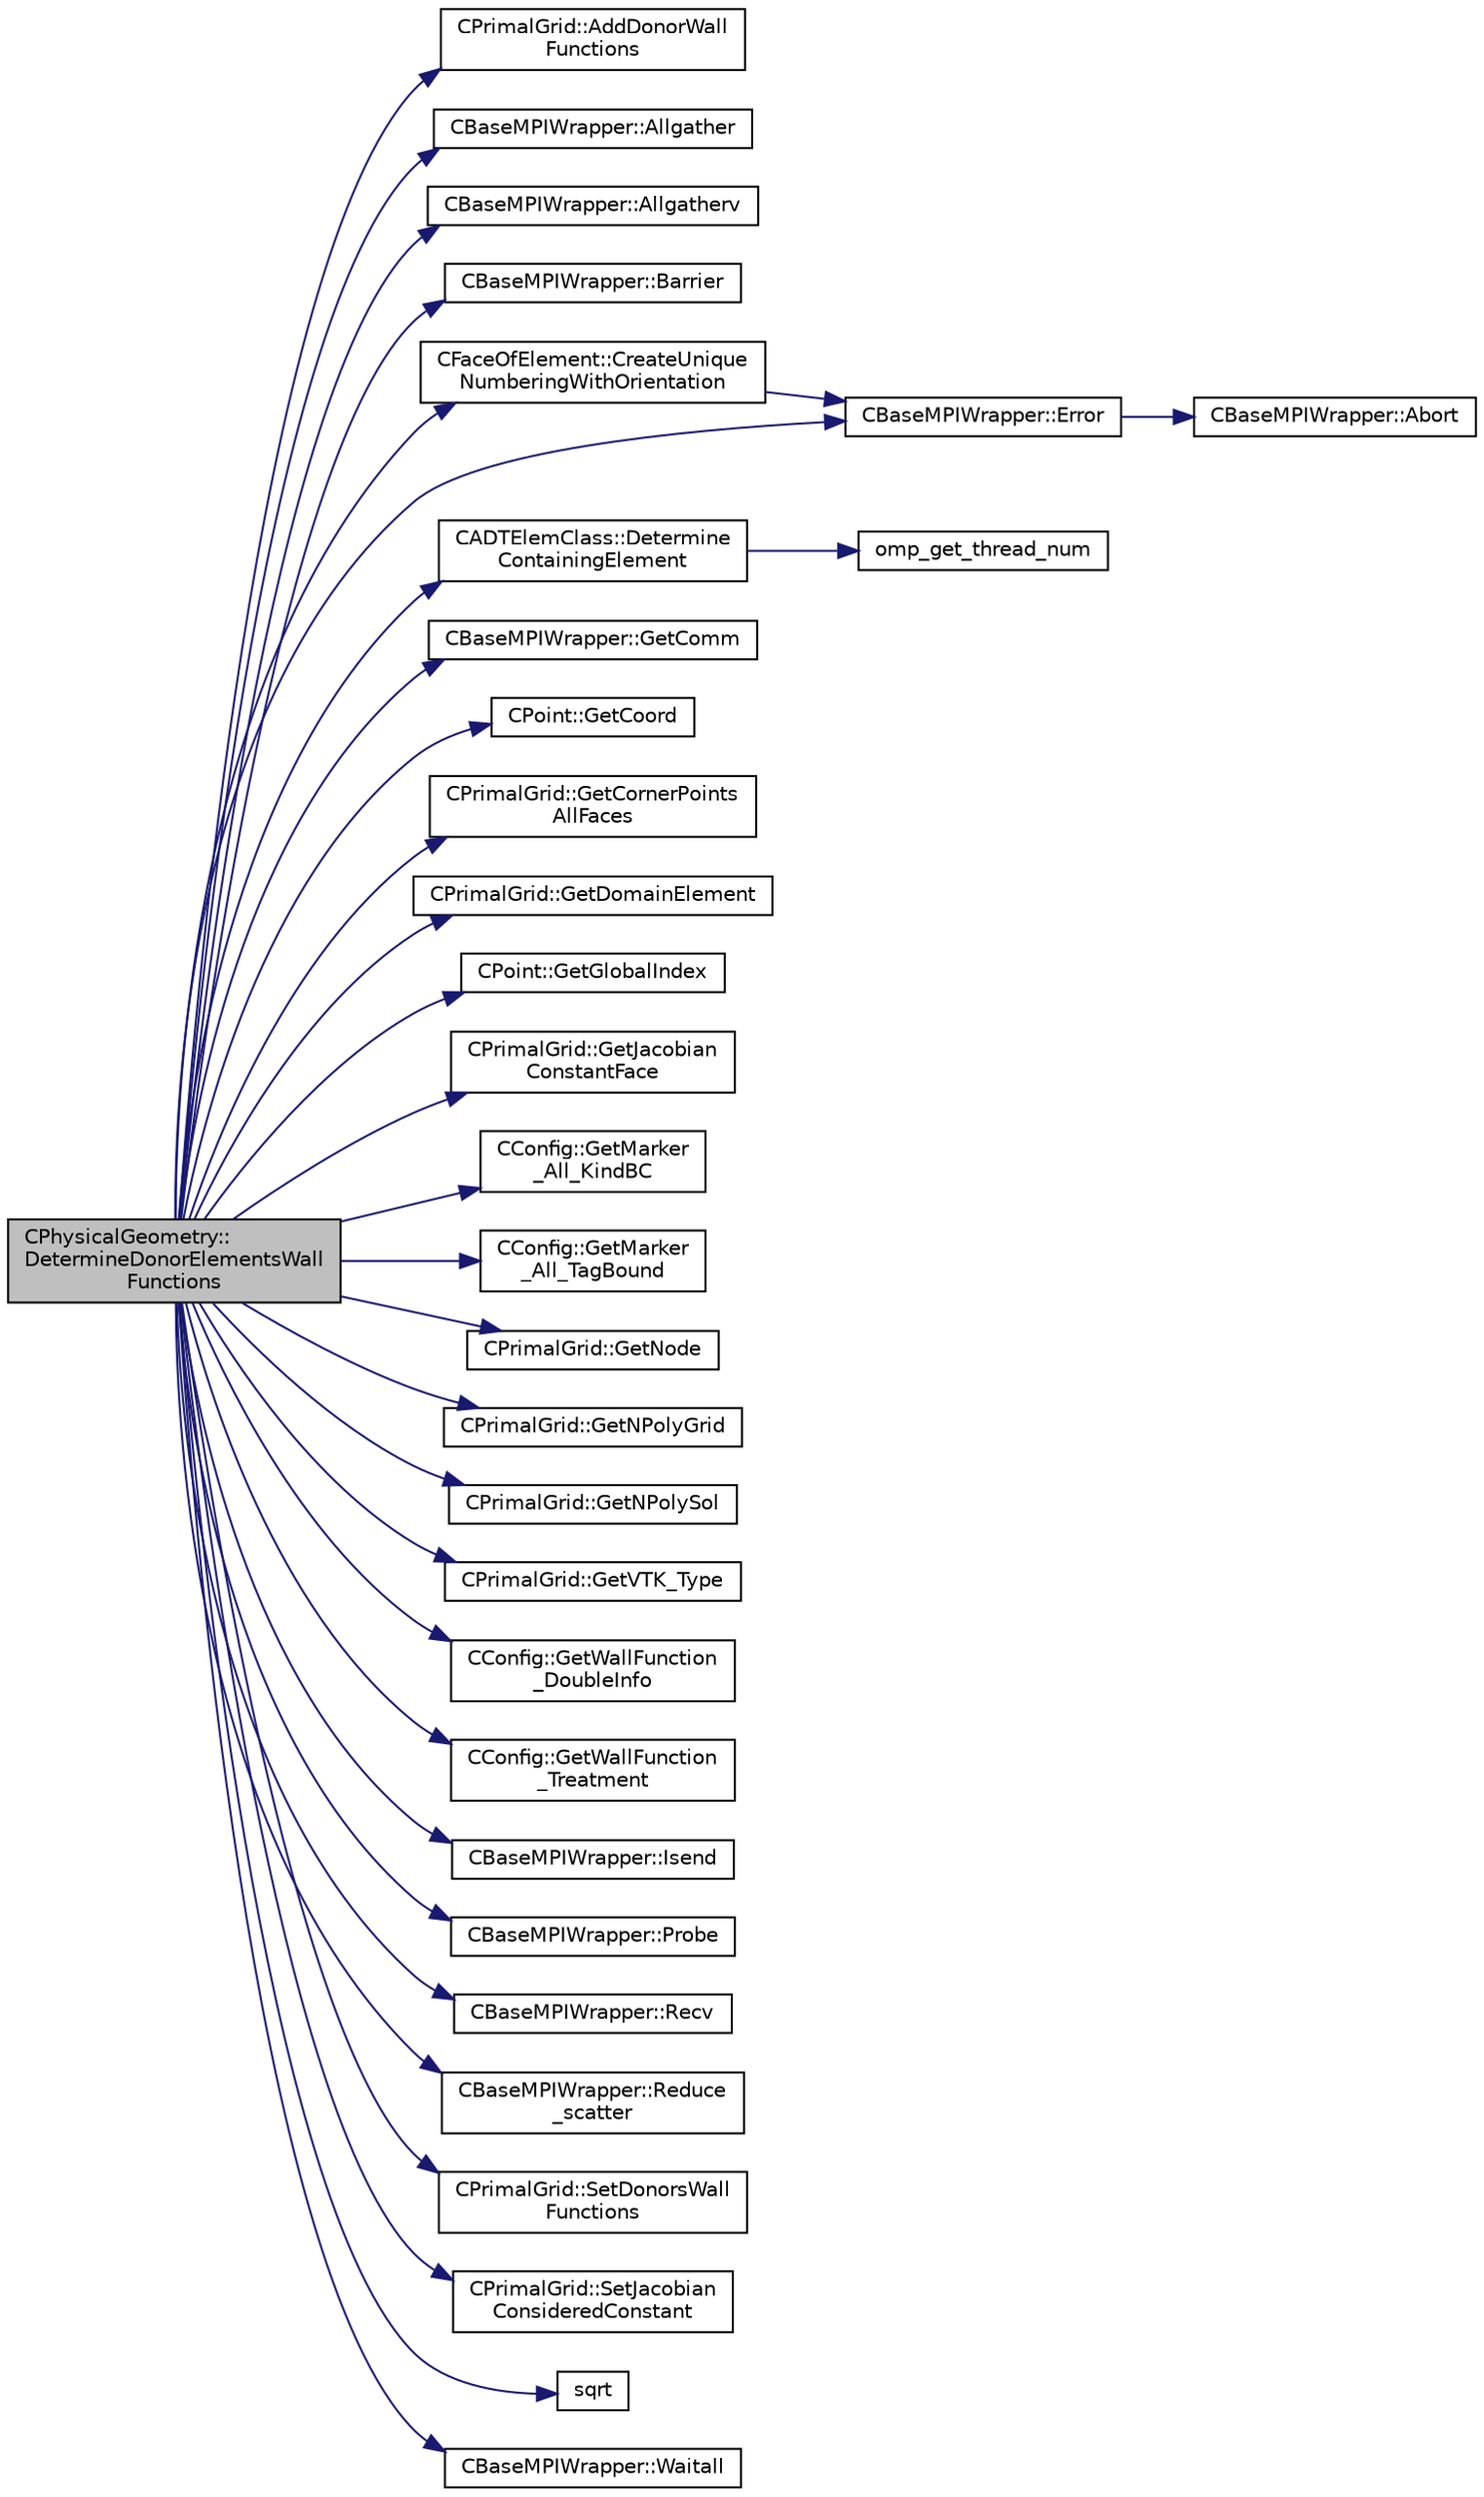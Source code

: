 digraph "CPhysicalGeometry::DetermineDonorElementsWallFunctions"
{
 // LATEX_PDF_SIZE
  edge [fontname="Helvetica",fontsize="10",labelfontname="Helvetica",labelfontsize="10"];
  node [fontname="Helvetica",fontsize="10",shape=record];
  rankdir="LR";
  Node1 [label="CPhysicalGeometry::\lDetermineDonorElementsWall\lFunctions",height=0.2,width=0.4,color="black", fillcolor="grey75", style="filled", fontcolor="black",tooltip="Determine the donor elements for the boundary elements on viscous wall boundaries when wall functions..."];
  Node1 -> Node2 [color="midnightblue",fontsize="10",style="solid",fontname="Helvetica"];
  Node2 [label="CPrimalGrid::AddDonorWall\lFunctions",height=0.2,width=0.4,color="black", fillcolor="white", style="filled",URL="$classCPrimalGrid.html#a6ddbdaaab25827a6702bb6f8797e4dd5",tooltip="Virtual function to add the given donor ID to the donor elements for the wall function treatment."];
  Node1 -> Node3 [color="midnightblue",fontsize="10",style="solid",fontname="Helvetica"];
  Node3 [label="CBaseMPIWrapper::Allgather",height=0.2,width=0.4,color="black", fillcolor="white", style="filled",URL="$classCBaseMPIWrapper.html#a137ef06ade0c4f94d2a61f9b8817b6a7",tooltip=" "];
  Node1 -> Node4 [color="midnightblue",fontsize="10",style="solid",fontname="Helvetica"];
  Node4 [label="CBaseMPIWrapper::Allgatherv",height=0.2,width=0.4,color="black", fillcolor="white", style="filled",URL="$classCBaseMPIWrapper.html#a1c8c3f6d23fd0833c8cd8ef23b0beded",tooltip=" "];
  Node1 -> Node5 [color="midnightblue",fontsize="10",style="solid",fontname="Helvetica"];
  Node5 [label="CBaseMPIWrapper::Barrier",height=0.2,width=0.4,color="black", fillcolor="white", style="filled",URL="$classCBaseMPIWrapper.html#a33bad5506b8315fde26c1f31a42ce97c",tooltip=" "];
  Node1 -> Node6 [color="midnightblue",fontsize="10",style="solid",fontname="Helvetica"];
  Node6 [label="CFaceOfElement::CreateUnique\lNumberingWithOrientation",height=0.2,width=0.4,color="black", fillcolor="white", style="filled",URL="$classCFaceOfElement.html#aa4d87bea8ad3cf2bf6ccf58099605f85",tooltip=" "];
  Node6 -> Node7 [color="midnightblue",fontsize="10",style="solid",fontname="Helvetica"];
  Node7 [label="CBaseMPIWrapper::Error",height=0.2,width=0.4,color="black", fillcolor="white", style="filled",URL="$classCBaseMPIWrapper.html#a04457c47629bda56704e6a8804833eeb",tooltip=" "];
  Node7 -> Node8 [color="midnightblue",fontsize="10",style="solid",fontname="Helvetica"];
  Node8 [label="CBaseMPIWrapper::Abort",height=0.2,width=0.4,color="black", fillcolor="white", style="filled",URL="$classCBaseMPIWrapper.html#af7297d861dca86b45cf561b6ab642e8f",tooltip=" "];
  Node1 -> Node9 [color="midnightblue",fontsize="10",style="solid",fontname="Helvetica"];
  Node9 [label="CADTElemClass::Determine\lContainingElement",height=0.2,width=0.4,color="black", fillcolor="white", style="filled",URL="$classCADTElemClass.html#a2708b4c5925a10d57edba3630fb19bcb",tooltip="Function, which determines the element that contains the given coordinate."];
  Node9 -> Node10 [color="midnightblue",fontsize="10",style="solid",fontname="Helvetica"];
  Node10 [label="omp_get_thread_num",height=0.2,width=0.4,color="black", fillcolor="white", style="filled",URL="$omp__structure_8hpp.html#aad63dd7e34961dbbd2e8774e7f6bc2d0",tooltip="Index of current thread, akin to MPI rank."];
  Node1 -> Node7 [color="midnightblue",fontsize="10",style="solid",fontname="Helvetica"];
  Node1 -> Node11 [color="midnightblue",fontsize="10",style="solid",fontname="Helvetica"];
  Node11 [label="CBaseMPIWrapper::GetComm",height=0.2,width=0.4,color="black", fillcolor="white", style="filled",URL="$classCBaseMPIWrapper.html#a8154391fc3522954802889d81d4ef5da",tooltip=" "];
  Node1 -> Node12 [color="midnightblue",fontsize="10",style="solid",fontname="Helvetica"];
  Node12 [label="CPoint::GetCoord",height=0.2,width=0.4,color="black", fillcolor="white", style="filled",URL="$classCPoint.html#ab16c29dd03911529cd73bf467c313179",tooltip="Get the coordinates dor the control volume."];
  Node1 -> Node13 [color="midnightblue",fontsize="10",style="solid",fontname="Helvetica"];
  Node13 [label="CPrimalGrid::GetCornerPoints\lAllFaces",height=0.2,width=0.4,color="black", fillcolor="white", style="filled",URL="$classCPrimalGrid.html#ac443fe58e9f5e11cfa78ae9d0fa2afd9",tooltip="Virtual function, that must be overwritten by the derived class, if needed."];
  Node1 -> Node14 [color="midnightblue",fontsize="10",style="solid",fontname="Helvetica"];
  Node14 [label="CPrimalGrid::GetDomainElement",height=0.2,width=0.4,color="black", fillcolor="white", style="filled",URL="$classCPrimalGrid.html#ab692d03041f0e4c6322303efc38337b3",tooltip="Get the index of the domain element of which this boundary element is a face."];
  Node1 -> Node15 [color="midnightblue",fontsize="10",style="solid",fontname="Helvetica"];
  Node15 [label="CPoint::GetGlobalIndex",height=0.2,width=0.4,color="black", fillcolor="white", style="filled",URL="$classCPoint.html#a8a53865a92d645b1b74c4d817b4aae10",tooltip="Get the global index in a parallel computation."];
  Node1 -> Node16 [color="midnightblue",fontsize="10",style="solid",fontname="Helvetica"];
  Node16 [label="CPrimalGrid::GetJacobian\lConstantFace",height=0.2,width=0.4,color="black", fillcolor="white", style="filled",URL="$classCPrimalGrid.html#af005fb48365302e49cdad8e723178520",tooltip="Get whether or not the Jacobian of the given face is considered constant."];
  Node1 -> Node17 [color="midnightblue",fontsize="10",style="solid",fontname="Helvetica"];
  Node17 [label="CConfig::GetMarker\l_All_KindBC",height=0.2,width=0.4,color="black", fillcolor="white", style="filled",URL="$classCConfig.html#ae003cd8f406eaaa91849a774c9a20730",tooltip="Get the kind of boundary for each marker."];
  Node1 -> Node18 [color="midnightblue",fontsize="10",style="solid",fontname="Helvetica"];
  Node18 [label="CConfig::GetMarker\l_All_TagBound",height=0.2,width=0.4,color="black", fillcolor="white", style="filled",URL="$classCConfig.html#ab8c9c1f45950a29355be4ff357049440",tooltip="Get the index of the surface defined in the geometry file."];
  Node1 -> Node19 [color="midnightblue",fontsize="10",style="solid",fontname="Helvetica"];
  Node19 [label="CPrimalGrid::GetNode",height=0.2,width=0.4,color="black", fillcolor="white", style="filled",URL="$classCPrimalGrid.html#a6353b89f5a8a3948cd475da6152bf077",tooltip="Get the nodes shared by the primal grid element."];
  Node1 -> Node20 [color="midnightblue",fontsize="10",style="solid",fontname="Helvetica"];
  Node20 [label="CPrimalGrid::GetNPolyGrid",height=0.2,width=0.4,color="black", fillcolor="white", style="filled",URL="$classCPrimalGrid.html#abc26f8822bb8200280541e75838c6597",tooltip="Virtual function to make available the polynomial degree of the grid."];
  Node1 -> Node21 [color="midnightblue",fontsize="10",style="solid",fontname="Helvetica"];
  Node21 [label="CPrimalGrid::GetNPolySol",height=0.2,width=0.4,color="black", fillcolor="white", style="filled",URL="$classCPrimalGrid.html#a4d539a008fcff596006d0714d5a2b004",tooltip="Virtual function to make available the polynomial degree of the solution."];
  Node1 -> Node22 [color="midnightblue",fontsize="10",style="solid",fontname="Helvetica"];
  Node22 [label="CPrimalGrid::GetVTK_Type",height=0.2,width=0.4,color="black", fillcolor="white", style="filled",URL="$classCPrimalGrid.html#ad506ad8f97dd70d71c1ee6f407df4cf5",tooltip="Get VTK type."];
  Node1 -> Node23 [color="midnightblue",fontsize="10",style="solid",fontname="Helvetica"];
  Node23 [label="CConfig::GetWallFunction\l_DoubleInfo",height=0.2,width=0.4,color="black", fillcolor="white", style="filled",URL="$classCConfig.html#adf5f5179e0843a3a29159e9cc57dcf77",tooltip="Get the additional double info for the wall function treatment for the given boundary marker."];
  Node1 -> Node24 [color="midnightblue",fontsize="10",style="solid",fontname="Helvetica"];
  Node24 [label="CConfig::GetWallFunction\l_Treatment",height=0.2,width=0.4,color="black", fillcolor="white", style="filled",URL="$classCConfig.html#a1fa95769051b6484a2c95042e2c78a4e",tooltip="Get the wall function treatment for the given boundary marker."];
  Node1 -> Node25 [color="midnightblue",fontsize="10",style="solid",fontname="Helvetica"];
  Node25 [label="CBaseMPIWrapper::Isend",height=0.2,width=0.4,color="black", fillcolor="white", style="filled",URL="$classCBaseMPIWrapper.html#a4009cae40f1e050b3635a8d803dbfa3d",tooltip=" "];
  Node1 -> Node26 [color="midnightblue",fontsize="10",style="solid",fontname="Helvetica"];
  Node26 [label="CBaseMPIWrapper::Probe",height=0.2,width=0.4,color="black", fillcolor="white", style="filled",URL="$classCBaseMPIWrapper.html#abe6ea390a8bef50649e393e1dbe3b1ec",tooltip=" "];
  Node1 -> Node27 [color="midnightblue",fontsize="10",style="solid",fontname="Helvetica"];
  Node27 [label="CBaseMPIWrapper::Recv",height=0.2,width=0.4,color="black", fillcolor="white", style="filled",URL="$classCBaseMPIWrapper.html#a89e5c8b06b4c1c64ade3f78c6f0ed0e2",tooltip=" "];
  Node1 -> Node28 [color="midnightblue",fontsize="10",style="solid",fontname="Helvetica"];
  Node28 [label="CBaseMPIWrapper::Reduce\l_scatter",height=0.2,width=0.4,color="black", fillcolor="white", style="filled",URL="$classCBaseMPIWrapper.html#a6b6d07031fc7ffdc9022f1df45ae381e",tooltip=" "];
  Node1 -> Node29 [color="midnightblue",fontsize="10",style="solid",fontname="Helvetica"];
  Node29 [label="CPrimalGrid::SetDonorsWall\lFunctions",height=0.2,width=0.4,color="black", fillcolor="white", style="filled",URL="$classCPrimalGrid.html#a9c14cf2bdf5e52f89692408410d03cc1",tooltip="Virtual function to set the global ID's of the donor elements for the wall function treatment."];
  Node1 -> Node30 [color="midnightblue",fontsize="10",style="solid",fontname="Helvetica"];
  Node30 [label="CPrimalGrid::SetJacobian\lConsideredConstant",height=0.2,width=0.4,color="black", fillcolor="white", style="filled",URL="$classCPrimalGrid.html#ad00ccc196e8f4b758e11bd56b6bc77a5",tooltip="Virtual function to set the value of JacobianConsideredConstant."];
  Node1 -> Node31 [color="midnightblue",fontsize="10",style="solid",fontname="Helvetica"];
  Node31 [label="sqrt",height=0.2,width=0.4,color="black", fillcolor="white", style="filled",URL="$group__SIMD.html#ga54a1925ab40fb4249ea255072520de35",tooltip=" "];
  Node1 -> Node32 [color="midnightblue",fontsize="10",style="solid",fontname="Helvetica"];
  Node32 [label="CBaseMPIWrapper::Waitall",height=0.2,width=0.4,color="black", fillcolor="white", style="filled",URL="$classCBaseMPIWrapper.html#a01c02f8c0c799ccd15023f0c2c3cae27",tooltip=" "];
}
